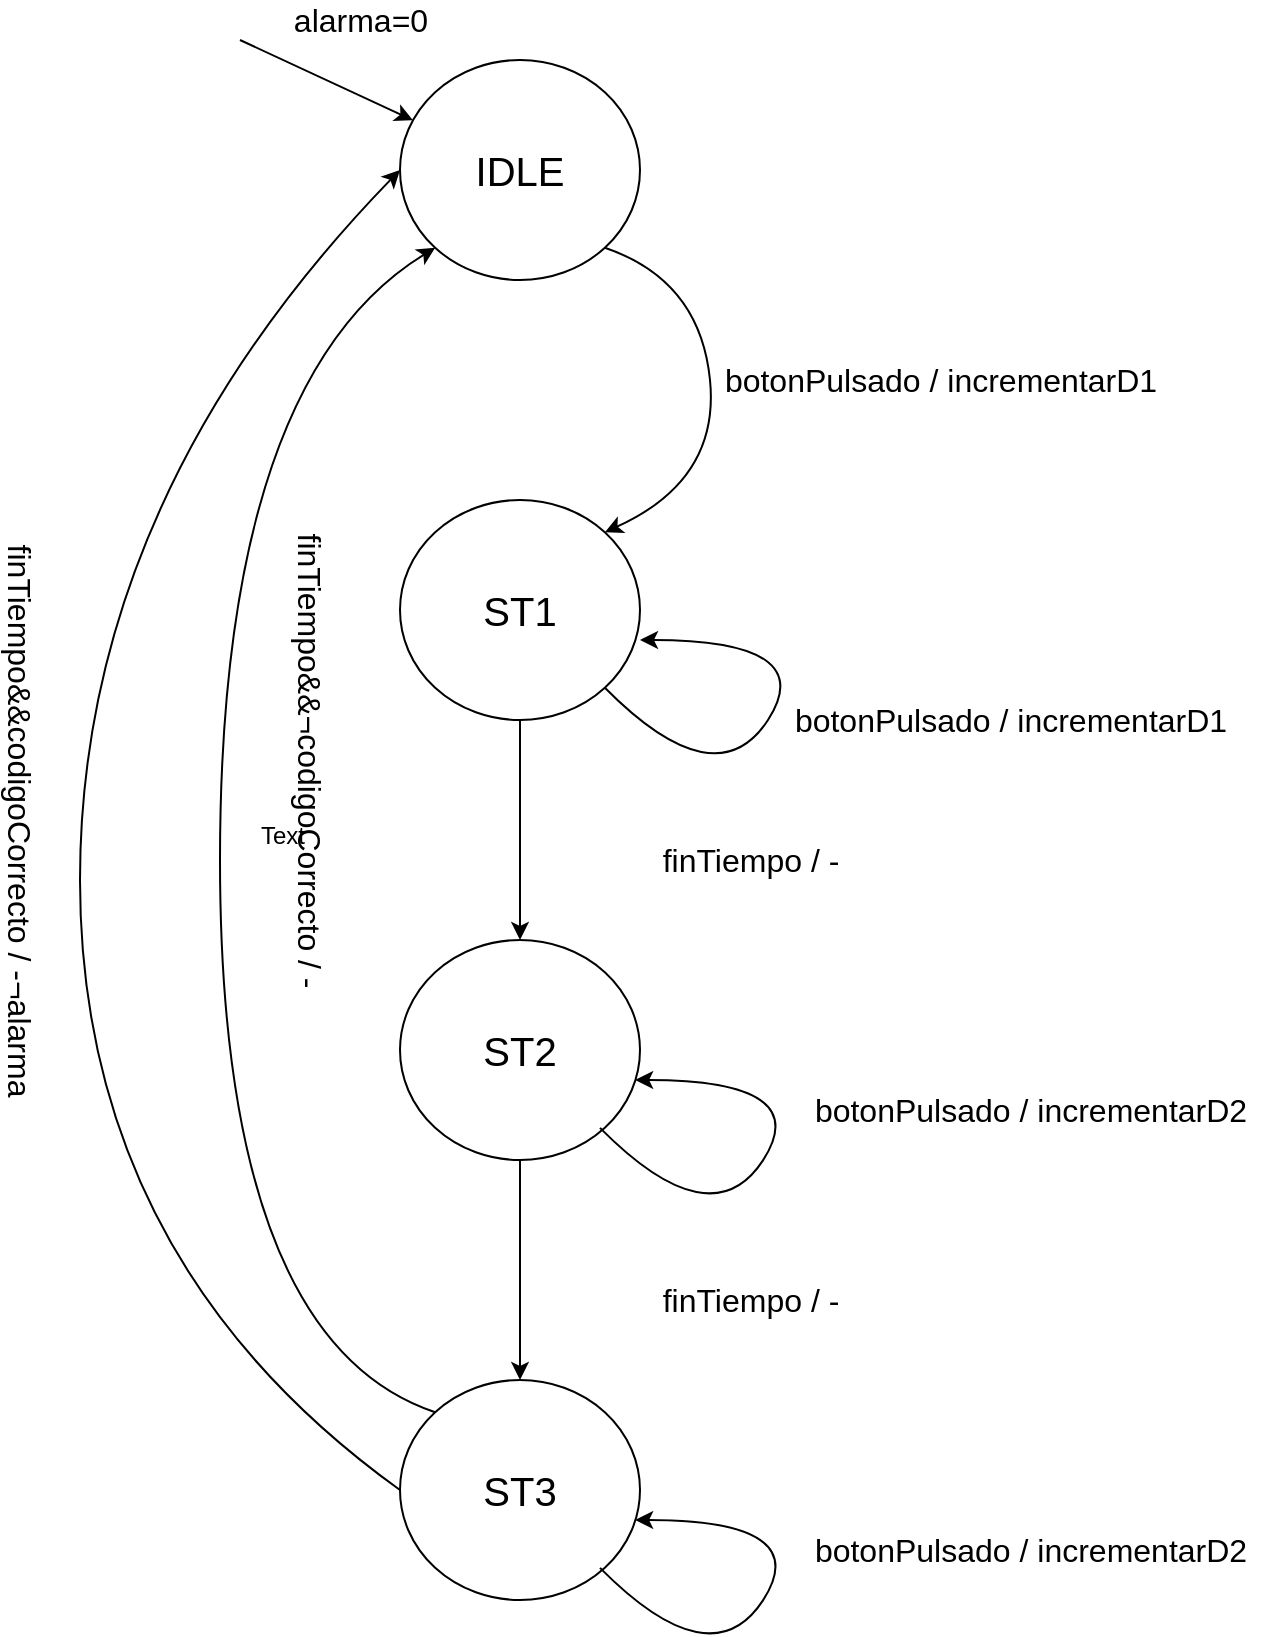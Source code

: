 <mxfile version="13.0.9" type="google"><diagram id="C5RBs43oDa-KdzZeNtuy" name="Page-1"><mxGraphModel dx="838" dy="901" grid="1" gridSize="10" guides="1" tooltips="1" connect="1" arrows="1" fold="1" page="1" pageScale="1" pageWidth="827" pageHeight="1169" math="0" shadow="0"><root><mxCell id="WIyWlLk6GJQsqaUBKTNV-0"/><mxCell id="WIyWlLk6GJQsqaUBKTNV-1" parent="WIyWlLk6GJQsqaUBKTNV-0"/><mxCell id="drlwZI1wfBTOkFzEB8Bv-0" value="&lt;font style=&quot;font-size: 20px&quot;&gt;IDLE&lt;/font&gt;" style="ellipse;whiteSpace=wrap;html=1;" parent="WIyWlLk6GJQsqaUBKTNV-1" vertex="1"><mxGeometry x="330" y="70" width="120" height="110" as="geometry"/></mxCell><mxCell id="drlwZI1wfBTOkFzEB8Bv-1" value="&lt;span style=&quot;font-size: 20px&quot;&gt;ST1&lt;/span&gt;" style="ellipse;whiteSpace=wrap;html=1;" parent="WIyWlLk6GJQsqaUBKTNV-1" vertex="1"><mxGeometry x="330" y="290" width="120" height="110" as="geometry"/></mxCell><mxCell id="drlwZI1wfBTOkFzEB8Bv-3" value="&lt;font style=&quot;font-size: 16px&quot;&gt;botonPulsado / incrementarD1&lt;/font&gt;" style="text;html=1;align=center;verticalAlign=middle;resizable=0;points=[];autosize=1;" parent="WIyWlLk6GJQsqaUBKTNV-1" vertex="1"><mxGeometry x="485" y="220" width="230" height="20" as="geometry"/></mxCell><mxCell id="fC-vhR8CMChTjfnzaOdT-0" value="&lt;span style=&quot;font-size: 20px&quot;&gt;ST3&lt;/span&gt;" style="ellipse;whiteSpace=wrap;html=1;" vertex="1" parent="WIyWlLk6GJQsqaUBKTNV-1"><mxGeometry x="330" y="730" width="120" height="110" as="geometry"/></mxCell><mxCell id="fC-vhR8CMChTjfnzaOdT-1" value="&lt;span style=&quot;font-size: 20px&quot;&gt;ST2&lt;/span&gt;" style="ellipse;whiteSpace=wrap;html=1;" vertex="1" parent="WIyWlLk6GJQsqaUBKTNV-1"><mxGeometry x="330" y="510" width="120" height="110" as="geometry"/></mxCell><mxCell id="fC-vhR8CMChTjfnzaOdT-2" value="" style="curved=1;endArrow=classic;html=1;entryX=1;entryY=0;entryDx=0;entryDy=0;exitX=1;exitY=1;exitDx=0;exitDy=0;" edge="1" parent="WIyWlLk6GJQsqaUBKTNV-1" source="drlwZI1wfBTOkFzEB8Bv-0" target="drlwZI1wfBTOkFzEB8Bv-1"><mxGeometry width="50" height="50" relative="1" as="geometry"><mxPoint x="440" y="460" as="sourcePoint"/><mxPoint x="490" y="410" as="targetPoint"/><Array as="points"><mxPoint x="480" y="180"/><mxPoint x="490" y="280"/></Array></mxGeometry></mxCell><mxCell id="fC-vhR8CMChTjfnzaOdT-3" value="&lt;font style=&quot;font-size: 16px&quot;&gt;botonPulsado / incrementarD1&lt;/font&gt;" style="text;html=1;align=center;verticalAlign=middle;resizable=0;points=[];autosize=1;" vertex="1" parent="WIyWlLk6GJQsqaUBKTNV-1"><mxGeometry x="520" y="390" width="230" height="20" as="geometry"/></mxCell><mxCell id="fC-vhR8CMChTjfnzaOdT-4" value="" style="curved=1;endArrow=classic;html=1;entryX=1;entryY=0.636;entryDx=0;entryDy=0;exitX=1;exitY=1;exitDx=0;exitDy=0;entryPerimeter=0;" edge="1" parent="WIyWlLk6GJQsqaUBKTNV-1" source="drlwZI1wfBTOkFzEB8Bv-1" target="drlwZI1wfBTOkFzEB8Bv-1"><mxGeometry width="50" height="50" relative="1" as="geometry"><mxPoint x="439.996" y="380.001" as="sourcePoint"/><mxPoint x="439.996" y="522.219" as="targetPoint"/><Array as="points"><mxPoint x="488" y="440"/><mxPoint x="540" y="360"/></Array></mxGeometry></mxCell><mxCell id="fC-vhR8CMChTjfnzaOdT-5" value="&lt;font style=&quot;font-size: 16px&quot;&gt;botonPulsado / incrementarD2&lt;/font&gt;" style="text;html=1;align=center;verticalAlign=middle;resizable=0;points=[];autosize=1;" vertex="1" parent="WIyWlLk6GJQsqaUBKTNV-1"><mxGeometry x="530" y="585" width="230" height="20" as="geometry"/></mxCell><mxCell id="fC-vhR8CMChTjfnzaOdT-7" value="" style="curved=1;endArrow=classic;html=1;entryX=1;entryY=0.636;entryDx=0;entryDy=0;exitX=1;exitY=1;exitDx=0;exitDy=0;entryPerimeter=0;" edge="1" parent="WIyWlLk6GJQsqaUBKTNV-1"><mxGeometry width="50" height="50" relative="1" as="geometry"><mxPoint x="429.996" y="603.931" as="sourcePoint"/><mxPoint x="447.57" y="580.0" as="targetPoint"/><Array as="points"><mxPoint x="485.57" y="660.04"/><mxPoint x="537.57" y="580.04"/></Array></mxGeometry></mxCell><mxCell id="fC-vhR8CMChTjfnzaOdT-8" value="&lt;font style=&quot;font-size: 16px&quot;&gt;botonPulsado / incrementarD2&lt;/font&gt;" style="text;html=1;align=center;verticalAlign=middle;resizable=0;points=[];autosize=1;" vertex="1" parent="WIyWlLk6GJQsqaUBKTNV-1"><mxGeometry x="530" y="805" width="230" height="20" as="geometry"/></mxCell><mxCell id="fC-vhR8CMChTjfnzaOdT-9" value="" style="curved=1;endArrow=classic;html=1;entryX=1;entryY=0.636;entryDx=0;entryDy=0;exitX=1;exitY=1;exitDx=0;exitDy=0;entryPerimeter=0;" edge="1" parent="WIyWlLk6GJQsqaUBKTNV-1"><mxGeometry width="50" height="50" relative="1" as="geometry"><mxPoint x="429.996" y="823.931" as="sourcePoint"/><mxPoint x="447.57" y="800" as="targetPoint"/><Array as="points"><mxPoint x="485.57" y="880.04"/><mxPoint x="537.57" y="800.04"/></Array></mxGeometry></mxCell><mxCell id="fC-vhR8CMChTjfnzaOdT-10" value="" style="curved=1;endArrow=classic;html=1;entryX=0.5;entryY=0;entryDx=0;entryDy=0;exitX=0.5;exitY=1;exitDx=0;exitDy=0;" edge="1" parent="WIyWlLk6GJQsqaUBKTNV-1" source="drlwZI1wfBTOkFzEB8Bv-1" target="fC-vhR8CMChTjfnzaOdT-1"><mxGeometry width="50" height="50" relative="1" as="geometry"><mxPoint x="360" y="460" as="sourcePoint"/><mxPoint x="410" y="410" as="targetPoint"/><Array as="points"><mxPoint x="390" y="460"/></Array></mxGeometry></mxCell><mxCell id="fC-vhR8CMChTjfnzaOdT-11" value="&lt;font style=&quot;font-size: 16px&quot;&gt;finTiempo / -&lt;/font&gt;" style="text;html=1;align=center;verticalAlign=middle;resizable=0;points=[];autosize=1;" vertex="1" parent="WIyWlLk6GJQsqaUBKTNV-1"><mxGeometry x="455" y="460" width="100" height="20" as="geometry"/></mxCell><mxCell id="fC-vhR8CMChTjfnzaOdT-12" value="" style="curved=1;endArrow=classic;html=1;entryX=0.5;entryY=0;entryDx=0;entryDy=0;exitX=0.5;exitY=1;exitDx=0;exitDy=0;" edge="1" parent="WIyWlLk6GJQsqaUBKTNV-1"><mxGeometry width="50" height="50" relative="1" as="geometry"><mxPoint x="390.0" y="620" as="sourcePoint"/><mxPoint x="390.0" y="730" as="targetPoint"/><Array as="points"><mxPoint x="390" y="680"/></Array></mxGeometry></mxCell><mxCell id="fC-vhR8CMChTjfnzaOdT-13" value="&lt;font style=&quot;font-size: 16px&quot;&gt;finTiempo / -&lt;/font&gt;" style="text;html=1;align=center;verticalAlign=middle;resizable=0;points=[];autosize=1;" vertex="1" parent="WIyWlLk6GJQsqaUBKTNV-1"><mxGeometry x="455" y="680" width="100" height="20" as="geometry"/></mxCell><mxCell id="fC-vhR8CMChTjfnzaOdT-15" value="" style="curved=1;endArrow=classic;html=1;exitX=0;exitY=0;exitDx=0;exitDy=0;entryX=0;entryY=1;entryDx=0;entryDy=0;" edge="1" parent="WIyWlLk6GJQsqaUBKTNV-1" source="fC-vhR8CMChTjfnzaOdT-0" target="drlwZI1wfBTOkFzEB8Bv-0"><mxGeometry width="50" height="50" relative="1" as="geometry"><mxPoint x="170" y="635" as="sourcePoint"/><mxPoint x="220" y="585" as="targetPoint"/><Array as="points"><mxPoint x="240" y="710"/><mxPoint x="240" y="230"/></Array></mxGeometry></mxCell><mxCell id="fC-vhR8CMChTjfnzaOdT-16" value="&lt;font style=&quot;font-size: 16px&quot;&gt;finTiempo&amp;amp;&amp;amp;¬codigoCorrecto / -&lt;br&gt;&lt;/font&gt;" style="text;html=1;align=center;verticalAlign=middle;resizable=0;points=[];autosize=1;rotation=90;" vertex="1" parent="WIyWlLk6GJQsqaUBKTNV-1"><mxGeometry x="165" y="410" width="240" height="20" as="geometry"/></mxCell><mxCell id="fC-vhR8CMChTjfnzaOdT-17" value="" style="curved=1;endArrow=classic;html=1;exitX=0;exitY=0.5;exitDx=0;exitDy=0;entryX=0;entryY=0.5;entryDx=0;entryDy=0;" edge="1" parent="WIyWlLk6GJQsqaUBKTNV-1" source="fC-vhR8CMChTjfnzaOdT-0" target="drlwZI1wfBTOkFzEB8Bv-0"><mxGeometry width="50" height="50" relative="1" as="geometry"><mxPoint x="100" y="490" as="sourcePoint"/><mxPoint x="150" y="440" as="targetPoint"/><Array as="points"><mxPoint x="170" y="670"/><mxPoint x="170" y="290"/></Array></mxGeometry></mxCell><mxCell id="fC-vhR8CMChTjfnzaOdT-18" value="&lt;font style=&quot;font-size: 16px&quot;&gt;finTiempo&amp;amp;&amp;amp;codigoCorrecto / -¬alarma&lt;br&gt;&lt;/font&gt;" style="text;html=1;align=center;verticalAlign=middle;resizable=0;points=[];autosize=1;rotation=90;" vertex="1" parent="WIyWlLk6GJQsqaUBKTNV-1"><mxGeometry x="-5" y="440" width="290" height="20" as="geometry"/></mxCell><mxCell id="fC-vhR8CMChTjfnzaOdT-19" value="Text" style="text;html=1;align=center;verticalAlign=middle;resizable=0;points=[];autosize=1;" vertex="1" parent="WIyWlLk6GJQsqaUBKTNV-1"><mxGeometry x="251" y="448" width="40" height="20" as="geometry"/></mxCell><mxCell id="fC-vhR8CMChTjfnzaOdT-20" value="" style="endArrow=classic;html=1;" edge="1" parent="WIyWlLk6GJQsqaUBKTNV-1" target="drlwZI1wfBTOkFzEB8Bv-0"><mxGeometry width="50" height="50" relative="1" as="geometry"><mxPoint x="250" y="60" as="sourcePoint"/><mxPoint x="341" y="30" as="targetPoint"/></mxGeometry></mxCell><mxCell id="fC-vhR8CMChTjfnzaOdT-21" value="&lt;font style=&quot;font-size: 16px&quot;&gt;alarma=0&lt;/font&gt;" style="text;html=1;align=center;verticalAlign=middle;resizable=0;points=[];autosize=1;" vertex="1" parent="WIyWlLk6GJQsqaUBKTNV-1"><mxGeometry x="270" y="40" width="80" height="20" as="geometry"/></mxCell></root></mxGraphModel></diagram></mxfile>